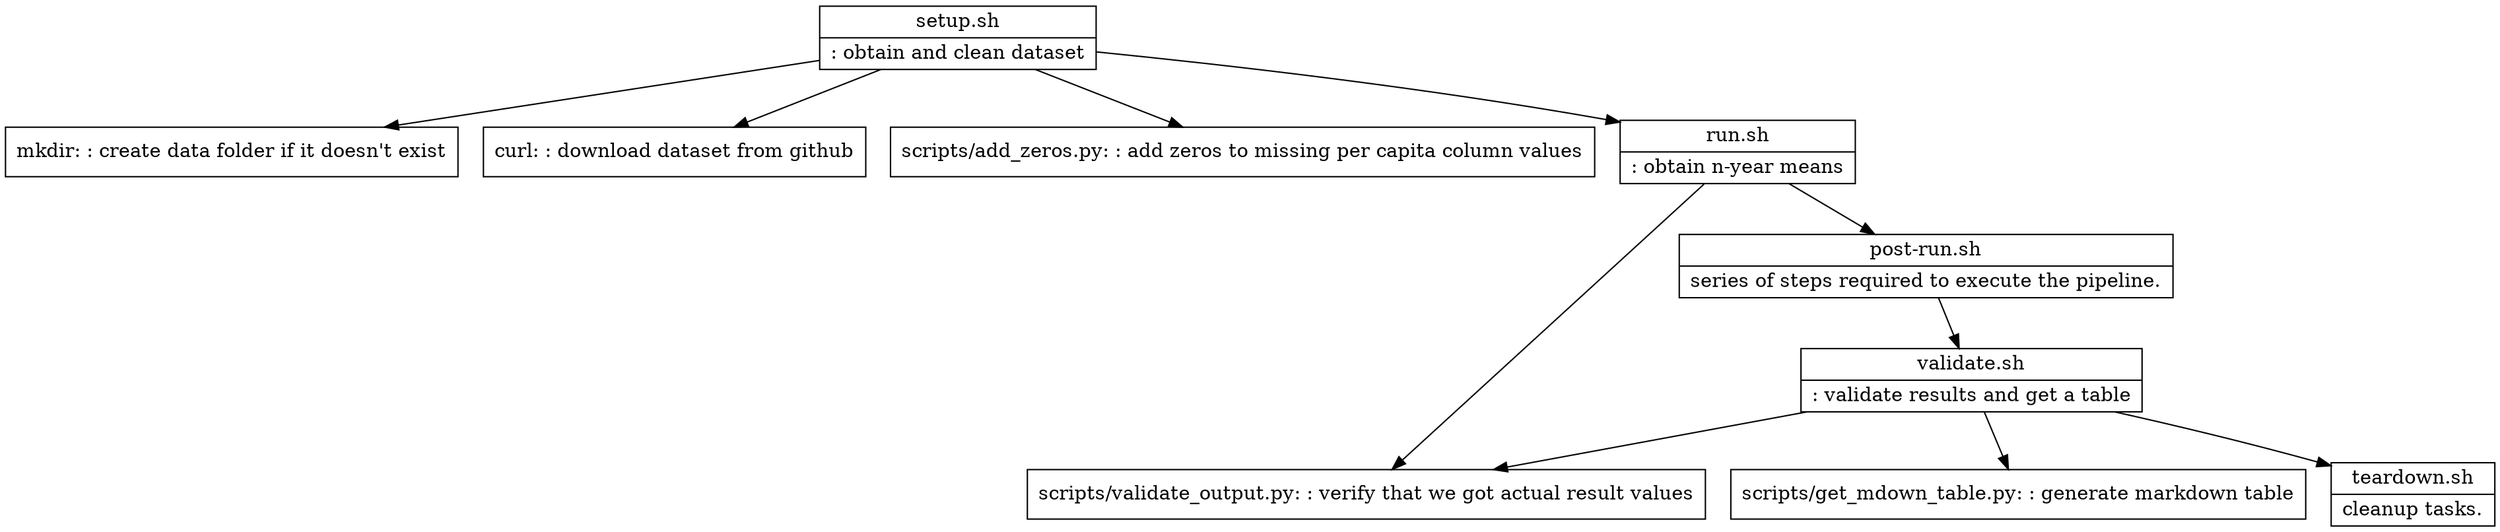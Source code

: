 digraph pipeline {
  setup [shape=record,label="{setup.sh| : obtain and clean dataset}"];
  s101 [shape=record,label="mkdir: : create data folder if it doesn't exist"];
  setup -> s101;
  s154 [shape=record,label="curl: : download dataset from github"];
  setup -> s154;
  s312 [shape=record,label="scripts/add_zeros.py: : add zeros to missing per capita column values"];
  setup -> s312;
  run [shape=record,label="{run.sh| : obtain n-year means}"];
  setup -> run;
  s109 [shape=record,label="scripts/get_mean.py: : group every n years and obtain mean over each group"];
  run -> s109;
  postrun [shape=record,label="{post-run.sh|series of steps required to execute the pipeline.}"];
  run -> postrun;
  validate [shape=record,label="{validate.sh| : validate results and get a table}"];
  postrun -> validate;
  s109 [shape=record,label="scripts/validate_output.py: : verify that we got actual result values"];
  validate -> s109;
  s201 [shape=record,label="scripts/get_mdown_table.py: : generate markdown table"];
  validate -> s201;
  teardown [shape=record,label="{teardown.sh|cleanup tasks.}"];
  validate -> teardown;
}
